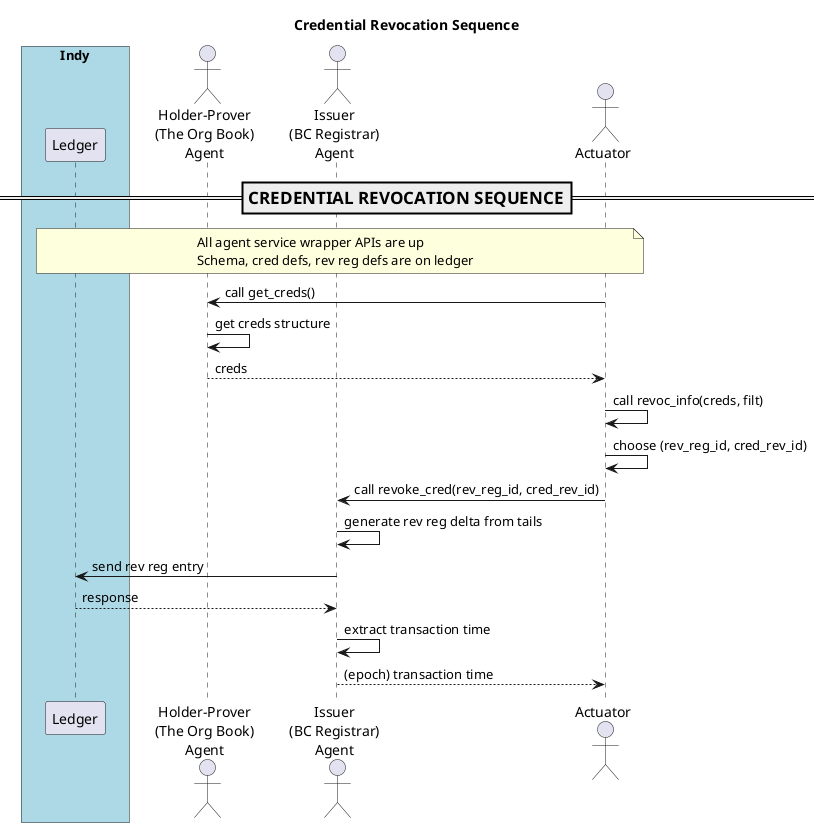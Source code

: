 @startuml
/'
Copyright 2017-2018 Government of Canada - Public Services and Procurement Canada - buyandsell.gc.ca

Licensed under the Apache License, Version 2.0 (the "License");
you may not use this file except in compliance with the License.
You may obtain a copy of the License at

http://www.apache.org/licenses/LICENSE-2.0

Unless required by applicable law or agreed to in writing, software
distributed under the License is distributed on an "AS IS" BASIS,
WITHOUT WARRANTIES OR CONDITIONS OF ANY KIND, either express or implied.
See the License for the specific language governing permissions and
limitations under the License.
'/

skinparam ParticipantPadding 20
skinparam BoxPadding 20

title Credential Revocation Sequence

box "Indy" #LightBlue
    participant "Ledger" as ledger
endbox

actor "Holder-Prover\n(The Org Book)\nAgent" as obag
actor "Issuer\n(BC Registrar)\nAgent" as bcrag
actor "Actuator" as ator

=== CREDENTIAL REVOCATION SEQUENCE ==

note over ledger, ator
All agent service wrapper APIs are up
Schema, cred defs, rev reg defs are on ledger
endnote

ator -> obag: call get_creds()
obag -> obag: get creds structure
obag --> ator: creds
ator -> ator: call revoc_info(creds, filt)
ator -> ator: choose (rev_reg_id, cred_rev_id)

ator -> bcrag: call revoke_cred(rev_reg_id, cred_rev_id)
bcrag -> bcrag: generate rev reg delta from tails
bcrag -> ledger: send rev reg entry
ledger --> bcrag: response
bcrag -> bcrag: extract transaction time
bcrag --> ator: (epoch) transaction time

@enduml
